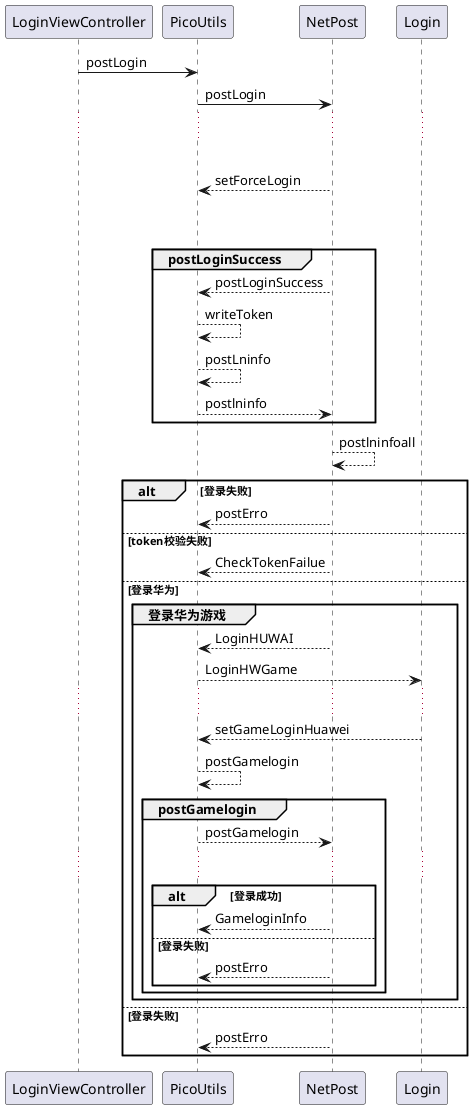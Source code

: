 @startuml
LoginViewController -> PicoUtils: postLogin
PicoUtils -> NetPost : postLogin
...
alt 强制登录
NetPost --> PicoUtils : setForceLogin
else 登录成功
  group 登录成功case
  group postLoginSuccess
  NetPost --> PicoUtils : postLoginSuccess
  PicoUtils --> PicoUtils : writeToken
  PicoUtils --> PicoUtils : postLninfo
  PicoUtils --> NetPost : postlninfo
  end
  NetPost --> NetPost : postlninfoall
    alt 登录失败
    NetPost --> PicoUtils : postErro
    else token校验失败
    NetPost --> PicoUtils : CheckTokenFailue
    else 登录华为
      group 登录华为游戏
        NetPost --> PicoUtils : LoginHUWAI
        PicoUtils --> Login : LoginHWGame
        ...
        Login --> PicoUtils : setGameLoginHuawei
        PicoUtils --> PicoUtils : postGamelogin
        group postGamelogin
          PicoUtils --> NetPost : postGamelogin
          ...
          alt 登录成功
          NetPost --> PicoUtils:GameloginInfo
          else 登录失败
          NetPost --> PicoUtils:postErro
        end
    end
  end

else 登录失败
NetPost --> PicoUtils : postErro
end
@enduml